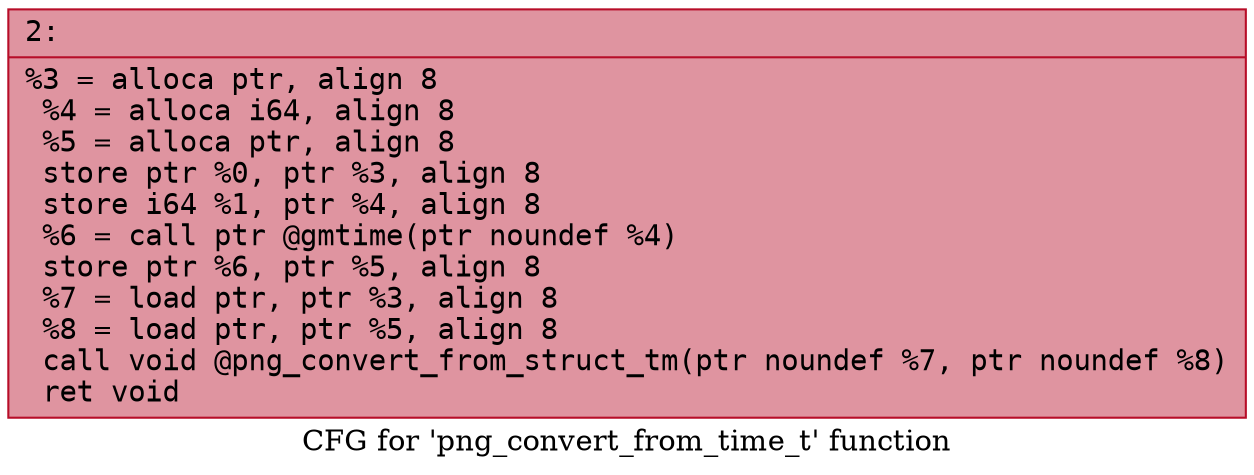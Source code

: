 digraph "CFG for 'png_convert_from_time_t' function" {
	label="CFG for 'png_convert_from_time_t' function";

	Node0x6000021db390 [shape=record,color="#b70d28ff", style=filled, fillcolor="#b70d2870" fontname="Courier",label="{2:\l|  %3 = alloca ptr, align 8\l  %4 = alloca i64, align 8\l  %5 = alloca ptr, align 8\l  store ptr %0, ptr %3, align 8\l  store i64 %1, ptr %4, align 8\l  %6 = call ptr @gmtime(ptr noundef %4)\l  store ptr %6, ptr %5, align 8\l  %7 = load ptr, ptr %3, align 8\l  %8 = load ptr, ptr %5, align 8\l  call void @png_convert_from_struct_tm(ptr noundef %7, ptr noundef %8)\l  ret void\l}"];
}
